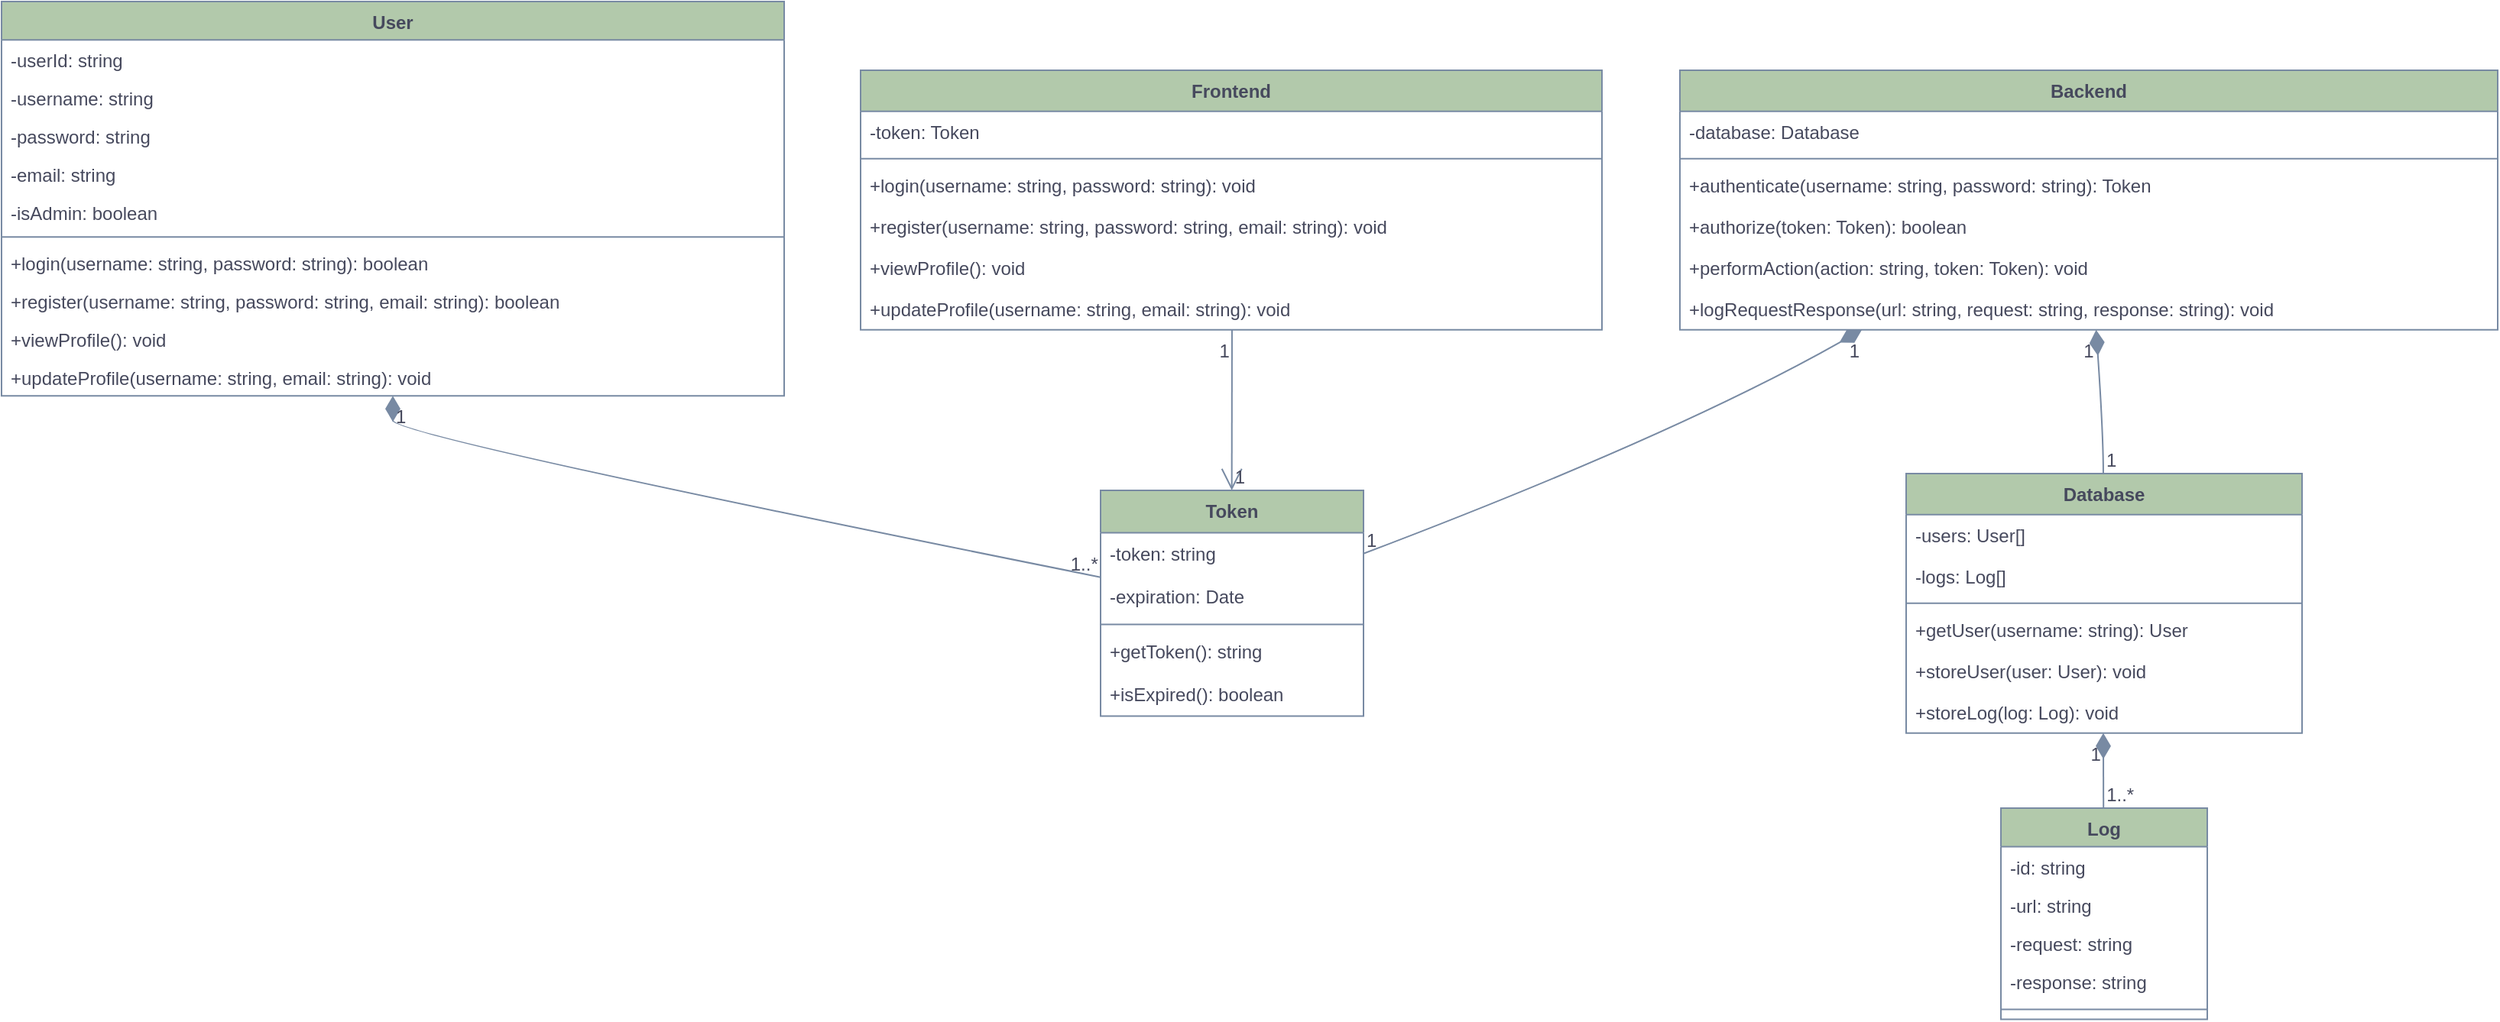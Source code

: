<mxfile version="24.2.2" type="github">
  <diagram id="C5RBs43oDa-KdzZeNtuy" name="Page-1">
    <mxGraphModel dx="1877" dy="557" grid="1" gridSize="10" guides="1" tooltips="1" connect="1" arrows="1" fold="1" page="1" pageScale="1" pageWidth="827" pageHeight="1169" math="0" shadow="0">
      <root>
        <mxCell id="WIyWlLk6GJQsqaUBKTNV-0" />
        <mxCell id="WIyWlLk6GJQsqaUBKTNV-1" parent="WIyWlLk6GJQsqaUBKTNV-0" />
        <mxCell id="RDx9U8Zktr910mlL7_Or-55" value="User" style="swimlane;fontStyle=1;align=center;verticalAlign=top;childLayout=stackLayout;horizontal=1;startSize=25.1;horizontalStack=0;resizeParent=1;resizeParentMax=0;resizeLast=0;collapsible=0;marginBottom=0;labelBackgroundColor=none;fillColor=#B2C9AB;strokeColor=#788AA3;fontColor=#46495D;" vertex="1" parent="WIyWlLk6GJQsqaUBKTNV-1">
          <mxGeometry x="-70" y="40" width="512" height="258.1" as="geometry" />
        </mxCell>
        <mxCell id="RDx9U8Zktr910mlL7_Or-56" value="-userId: string" style="text;strokeColor=none;fillColor=none;align=left;verticalAlign=top;spacingLeft=4;spacingRight=4;overflow=hidden;rotatable=0;points=[[0,0.5],[1,0.5]];portConstraint=eastwest;labelBackgroundColor=none;fontColor=#46495D;" vertex="1" parent="RDx9U8Zktr910mlL7_Or-55">
          <mxGeometry y="25.1" width="512" height="25" as="geometry" />
        </mxCell>
        <mxCell id="RDx9U8Zktr910mlL7_Or-57" value="-username: string" style="text;strokeColor=none;fillColor=none;align=left;verticalAlign=top;spacingLeft=4;spacingRight=4;overflow=hidden;rotatable=0;points=[[0,0.5],[1,0.5]];portConstraint=eastwest;labelBackgroundColor=none;fontColor=#46495D;" vertex="1" parent="RDx9U8Zktr910mlL7_Or-55">
          <mxGeometry y="50.1" width="512" height="25" as="geometry" />
        </mxCell>
        <mxCell id="RDx9U8Zktr910mlL7_Or-58" value="-password: string" style="text;strokeColor=none;fillColor=none;align=left;verticalAlign=top;spacingLeft=4;spacingRight=4;overflow=hidden;rotatable=0;points=[[0,0.5],[1,0.5]];portConstraint=eastwest;labelBackgroundColor=none;fontColor=#46495D;" vertex="1" parent="RDx9U8Zktr910mlL7_Or-55">
          <mxGeometry y="75.1" width="512" height="25" as="geometry" />
        </mxCell>
        <mxCell id="RDx9U8Zktr910mlL7_Or-59" value="-email: string" style="text;strokeColor=none;fillColor=none;align=left;verticalAlign=top;spacingLeft=4;spacingRight=4;overflow=hidden;rotatable=0;points=[[0,0.5],[1,0.5]];portConstraint=eastwest;labelBackgroundColor=none;fontColor=#46495D;" vertex="1" parent="RDx9U8Zktr910mlL7_Or-55">
          <mxGeometry y="100.1" width="512" height="25" as="geometry" />
        </mxCell>
        <mxCell id="RDx9U8Zktr910mlL7_Or-60" value="-isAdmin: boolean" style="text;strokeColor=none;fillColor=none;align=left;verticalAlign=top;spacingLeft=4;spacingRight=4;overflow=hidden;rotatable=0;points=[[0,0.5],[1,0.5]];portConstraint=eastwest;labelBackgroundColor=none;fontColor=#46495D;" vertex="1" parent="RDx9U8Zktr910mlL7_Or-55">
          <mxGeometry y="125.1" width="512" height="25" as="geometry" />
        </mxCell>
        <mxCell id="RDx9U8Zktr910mlL7_Or-61" style="line;strokeWidth=1;fillColor=none;align=left;verticalAlign=middle;spacingTop=-1;spacingLeft=3;spacingRight=3;rotatable=0;labelPosition=right;points=[];portConstraint=eastwest;strokeColor=#788AA3;labelBackgroundColor=none;fontColor=#46495D;" vertex="1" parent="RDx9U8Zktr910mlL7_Or-55">
          <mxGeometry y="150.1" width="512" height="8" as="geometry" />
        </mxCell>
        <mxCell id="RDx9U8Zktr910mlL7_Or-62" value="+login(username: string, password: string): boolean" style="text;strokeColor=none;fillColor=none;align=left;verticalAlign=top;spacingLeft=4;spacingRight=4;overflow=hidden;rotatable=0;points=[[0,0.5],[1,0.5]];portConstraint=eastwest;labelBackgroundColor=none;fontColor=#46495D;" vertex="1" parent="RDx9U8Zktr910mlL7_Or-55">
          <mxGeometry y="158.1" width="512" height="25" as="geometry" />
        </mxCell>
        <mxCell id="RDx9U8Zktr910mlL7_Or-63" value="+register(username: string, password: string, email: string): boolean" style="text;strokeColor=none;fillColor=none;align=left;verticalAlign=top;spacingLeft=4;spacingRight=4;overflow=hidden;rotatable=0;points=[[0,0.5],[1,0.5]];portConstraint=eastwest;labelBackgroundColor=none;fontColor=#46495D;" vertex="1" parent="RDx9U8Zktr910mlL7_Or-55">
          <mxGeometry y="183.1" width="512" height="25" as="geometry" />
        </mxCell>
        <mxCell id="RDx9U8Zktr910mlL7_Or-64" value="+viewProfile(): void" style="text;strokeColor=none;fillColor=none;align=left;verticalAlign=top;spacingLeft=4;spacingRight=4;overflow=hidden;rotatable=0;points=[[0,0.5],[1,0.5]];portConstraint=eastwest;labelBackgroundColor=none;fontColor=#46495D;" vertex="1" parent="RDx9U8Zktr910mlL7_Or-55">
          <mxGeometry y="208.1" width="512" height="25" as="geometry" />
        </mxCell>
        <mxCell id="RDx9U8Zktr910mlL7_Or-65" value="+updateProfile(username: string, email: string): void" style="text;strokeColor=none;fillColor=none;align=left;verticalAlign=top;spacingLeft=4;spacingRight=4;overflow=hidden;rotatable=0;points=[[0,0.5],[1,0.5]];portConstraint=eastwest;labelBackgroundColor=none;fontColor=#46495D;" vertex="1" parent="RDx9U8Zktr910mlL7_Or-55">
          <mxGeometry y="233.1" width="512" height="25" as="geometry" />
        </mxCell>
        <mxCell id="RDx9U8Zktr910mlL7_Or-66" value="Token" style="swimlane;fontStyle=1;align=center;verticalAlign=top;childLayout=stackLayout;horizontal=1;startSize=27.8;horizontalStack=0;resizeParent=1;resizeParentMax=0;resizeLast=0;collapsible=0;marginBottom=0;labelBackgroundColor=none;fillColor=#B2C9AB;strokeColor=#788AA3;fontColor=#46495D;" vertex="1" parent="WIyWlLk6GJQsqaUBKTNV-1">
          <mxGeometry x="649" y="360" width="172" height="147.8" as="geometry" />
        </mxCell>
        <mxCell id="RDx9U8Zktr910mlL7_Or-67" value="-token: string" style="text;strokeColor=none;fillColor=none;align=left;verticalAlign=top;spacingLeft=4;spacingRight=4;overflow=hidden;rotatable=0;points=[[0,0.5],[1,0.5]];portConstraint=eastwest;labelBackgroundColor=none;fontColor=#46495D;" vertex="1" parent="RDx9U8Zktr910mlL7_Or-66">
          <mxGeometry y="27.8" width="172" height="28" as="geometry" />
        </mxCell>
        <mxCell id="RDx9U8Zktr910mlL7_Or-68" value="-expiration: Date" style="text;strokeColor=none;fillColor=none;align=left;verticalAlign=top;spacingLeft=4;spacingRight=4;overflow=hidden;rotatable=0;points=[[0,0.5],[1,0.5]];portConstraint=eastwest;labelBackgroundColor=none;fontColor=#46495D;" vertex="1" parent="RDx9U8Zktr910mlL7_Or-66">
          <mxGeometry y="55.8" width="172" height="28" as="geometry" />
        </mxCell>
        <mxCell id="RDx9U8Zktr910mlL7_Or-69" style="line;strokeWidth=1;fillColor=none;align=left;verticalAlign=middle;spacingTop=-1;spacingLeft=3;spacingRight=3;rotatable=0;labelPosition=right;points=[];portConstraint=eastwest;strokeColor=#788AA3;labelBackgroundColor=none;fontColor=#46495D;" vertex="1" parent="RDx9U8Zktr910mlL7_Or-66">
          <mxGeometry y="83.8" width="172" height="8" as="geometry" />
        </mxCell>
        <mxCell id="RDx9U8Zktr910mlL7_Or-70" value="+getToken(): string" style="text;strokeColor=none;fillColor=none;align=left;verticalAlign=top;spacingLeft=4;spacingRight=4;overflow=hidden;rotatable=0;points=[[0,0.5],[1,0.5]];portConstraint=eastwest;labelBackgroundColor=none;fontColor=#46495D;" vertex="1" parent="RDx9U8Zktr910mlL7_Or-66">
          <mxGeometry y="91.8" width="172" height="28" as="geometry" />
        </mxCell>
        <mxCell id="RDx9U8Zktr910mlL7_Or-71" value="+isExpired(): boolean" style="text;strokeColor=none;fillColor=none;align=left;verticalAlign=top;spacingLeft=4;spacingRight=4;overflow=hidden;rotatable=0;points=[[0,0.5],[1,0.5]];portConstraint=eastwest;labelBackgroundColor=none;fontColor=#46495D;" vertex="1" parent="RDx9U8Zktr910mlL7_Or-66">
          <mxGeometry y="119.8" width="172" height="28" as="geometry" />
        </mxCell>
        <mxCell id="RDx9U8Zktr910mlL7_Or-72" value="Frontend" style="swimlane;fontStyle=1;align=center;verticalAlign=top;childLayout=stackLayout;horizontal=1;startSize=26.9;horizontalStack=0;resizeParent=1;resizeParentMax=0;resizeLast=0;collapsible=0;marginBottom=0;labelBackgroundColor=none;fillColor=#B2C9AB;strokeColor=#788AA3;fontColor=#46495D;" vertex="1" parent="WIyWlLk6GJQsqaUBKTNV-1">
          <mxGeometry x="492" y="85" width="485" height="169.9" as="geometry" />
        </mxCell>
        <mxCell id="RDx9U8Zktr910mlL7_Or-73" value="-token: Token" style="text;strokeColor=none;fillColor=none;align=left;verticalAlign=top;spacingLeft=4;spacingRight=4;overflow=hidden;rotatable=0;points=[[0,0.5],[1,0.5]];portConstraint=eastwest;labelBackgroundColor=none;fontColor=#46495D;" vertex="1" parent="RDx9U8Zktr910mlL7_Or-72">
          <mxGeometry y="26.9" width="485" height="27" as="geometry" />
        </mxCell>
        <mxCell id="RDx9U8Zktr910mlL7_Or-74" style="line;strokeWidth=1;fillColor=none;align=left;verticalAlign=middle;spacingTop=-1;spacingLeft=3;spacingRight=3;rotatable=0;labelPosition=right;points=[];portConstraint=eastwest;strokeColor=#788AA3;labelBackgroundColor=none;fontColor=#46495D;" vertex="1" parent="RDx9U8Zktr910mlL7_Or-72">
          <mxGeometry y="53.9" width="485" height="8" as="geometry" />
        </mxCell>
        <mxCell id="RDx9U8Zktr910mlL7_Or-75" value="+login(username: string, password: string): void" style="text;strokeColor=none;fillColor=none;align=left;verticalAlign=top;spacingLeft=4;spacingRight=4;overflow=hidden;rotatable=0;points=[[0,0.5],[1,0.5]];portConstraint=eastwest;labelBackgroundColor=none;fontColor=#46495D;" vertex="1" parent="RDx9U8Zktr910mlL7_Or-72">
          <mxGeometry y="61.9" width="485" height="27" as="geometry" />
        </mxCell>
        <mxCell id="RDx9U8Zktr910mlL7_Or-76" value="+register(username: string, password: string, email: string): void" style="text;strokeColor=none;fillColor=none;align=left;verticalAlign=top;spacingLeft=4;spacingRight=4;overflow=hidden;rotatable=0;points=[[0,0.5],[1,0.5]];portConstraint=eastwest;labelBackgroundColor=none;fontColor=#46495D;" vertex="1" parent="RDx9U8Zktr910mlL7_Or-72">
          <mxGeometry y="88.9" width="485" height="27" as="geometry" />
        </mxCell>
        <mxCell id="RDx9U8Zktr910mlL7_Or-77" value="+viewProfile(): void" style="text;strokeColor=none;fillColor=none;align=left;verticalAlign=top;spacingLeft=4;spacingRight=4;overflow=hidden;rotatable=0;points=[[0,0.5],[1,0.5]];portConstraint=eastwest;labelBackgroundColor=none;fontColor=#46495D;" vertex="1" parent="RDx9U8Zktr910mlL7_Or-72">
          <mxGeometry y="115.9" width="485" height="27" as="geometry" />
        </mxCell>
        <mxCell id="RDx9U8Zktr910mlL7_Or-78" value="+updateProfile(username: string, email: string): void" style="text;strokeColor=none;fillColor=none;align=left;verticalAlign=top;spacingLeft=4;spacingRight=4;overflow=hidden;rotatable=0;points=[[0,0.5],[1,0.5]];portConstraint=eastwest;labelBackgroundColor=none;fontColor=#46495D;" vertex="1" parent="RDx9U8Zktr910mlL7_Or-72">
          <mxGeometry y="142.9" width="485" height="27" as="geometry" />
        </mxCell>
        <mxCell id="RDx9U8Zktr910mlL7_Or-79" value="Backend" style="swimlane;fontStyle=1;align=center;verticalAlign=top;childLayout=stackLayout;horizontal=1;startSize=26.9;horizontalStack=0;resizeParent=1;resizeParentMax=0;resizeLast=0;collapsible=0;marginBottom=0;labelBackgroundColor=none;fillColor=#B2C9AB;strokeColor=#788AA3;fontColor=#46495D;" vertex="1" parent="WIyWlLk6GJQsqaUBKTNV-1">
          <mxGeometry x="1028" y="85" width="535" height="169.9" as="geometry" />
        </mxCell>
        <mxCell id="RDx9U8Zktr910mlL7_Or-80" value="-database: Database" style="text;strokeColor=none;fillColor=none;align=left;verticalAlign=top;spacingLeft=4;spacingRight=4;overflow=hidden;rotatable=0;points=[[0,0.5],[1,0.5]];portConstraint=eastwest;labelBackgroundColor=none;fontColor=#46495D;" vertex="1" parent="RDx9U8Zktr910mlL7_Or-79">
          <mxGeometry y="26.9" width="535" height="27" as="geometry" />
        </mxCell>
        <mxCell id="RDx9U8Zktr910mlL7_Or-81" style="line;strokeWidth=1;fillColor=none;align=left;verticalAlign=middle;spacingTop=-1;spacingLeft=3;spacingRight=3;rotatable=0;labelPosition=right;points=[];portConstraint=eastwest;strokeColor=#788AA3;labelBackgroundColor=none;fontColor=#46495D;" vertex="1" parent="RDx9U8Zktr910mlL7_Or-79">
          <mxGeometry y="53.9" width="535" height="8" as="geometry" />
        </mxCell>
        <mxCell id="RDx9U8Zktr910mlL7_Or-82" value="+authenticate(username: string, password: string): Token" style="text;strokeColor=none;fillColor=none;align=left;verticalAlign=top;spacingLeft=4;spacingRight=4;overflow=hidden;rotatable=0;points=[[0,0.5],[1,0.5]];portConstraint=eastwest;labelBackgroundColor=none;fontColor=#46495D;" vertex="1" parent="RDx9U8Zktr910mlL7_Or-79">
          <mxGeometry y="61.9" width="535" height="27" as="geometry" />
        </mxCell>
        <mxCell id="RDx9U8Zktr910mlL7_Or-83" value="+authorize(token: Token): boolean" style="text;strokeColor=none;fillColor=none;align=left;verticalAlign=top;spacingLeft=4;spacingRight=4;overflow=hidden;rotatable=0;points=[[0,0.5],[1,0.5]];portConstraint=eastwest;labelBackgroundColor=none;fontColor=#46495D;" vertex="1" parent="RDx9U8Zktr910mlL7_Or-79">
          <mxGeometry y="88.9" width="535" height="27" as="geometry" />
        </mxCell>
        <mxCell id="RDx9U8Zktr910mlL7_Or-84" value="+performAction(action: string, token: Token): void" style="text;strokeColor=none;fillColor=none;align=left;verticalAlign=top;spacingLeft=4;spacingRight=4;overflow=hidden;rotatable=0;points=[[0,0.5],[1,0.5]];portConstraint=eastwest;labelBackgroundColor=none;fontColor=#46495D;" vertex="1" parent="RDx9U8Zktr910mlL7_Or-79">
          <mxGeometry y="115.9" width="535" height="27" as="geometry" />
        </mxCell>
        <mxCell id="RDx9U8Zktr910mlL7_Or-85" value="+logRequestResponse(url: string, request: string, response: string): void" style="text;strokeColor=none;fillColor=none;align=left;verticalAlign=top;spacingLeft=4;spacingRight=4;overflow=hidden;rotatable=0;points=[[0,0.5],[1,0.5]];portConstraint=eastwest;labelBackgroundColor=none;fontColor=#46495D;" vertex="1" parent="RDx9U8Zktr910mlL7_Or-79">
          <mxGeometry y="142.9" width="535" height="27" as="geometry" />
        </mxCell>
        <mxCell id="RDx9U8Zktr910mlL7_Or-86" value="Database" style="swimlane;fontStyle=1;align=center;verticalAlign=top;childLayout=stackLayout;horizontal=1;startSize=26.9;horizontalStack=0;resizeParent=1;resizeParentMax=0;resizeLast=0;collapsible=0;marginBottom=0;labelBackgroundColor=none;fillColor=#B2C9AB;strokeColor=#788AA3;fontColor=#46495D;" vertex="1" parent="WIyWlLk6GJQsqaUBKTNV-1">
          <mxGeometry x="1176" y="349" width="259" height="169.9" as="geometry" />
        </mxCell>
        <mxCell id="RDx9U8Zktr910mlL7_Or-87" value="-users: User[]" style="text;strokeColor=none;fillColor=none;align=left;verticalAlign=top;spacingLeft=4;spacingRight=4;overflow=hidden;rotatable=0;points=[[0,0.5],[1,0.5]];portConstraint=eastwest;labelBackgroundColor=none;fontColor=#46495D;" vertex="1" parent="RDx9U8Zktr910mlL7_Or-86">
          <mxGeometry y="26.9" width="259" height="27" as="geometry" />
        </mxCell>
        <mxCell id="RDx9U8Zktr910mlL7_Or-88" value="-logs: Log[]" style="text;strokeColor=none;fillColor=none;align=left;verticalAlign=top;spacingLeft=4;spacingRight=4;overflow=hidden;rotatable=0;points=[[0,0.5],[1,0.5]];portConstraint=eastwest;labelBackgroundColor=none;fontColor=#46495D;" vertex="1" parent="RDx9U8Zktr910mlL7_Or-86">
          <mxGeometry y="53.9" width="259" height="27" as="geometry" />
        </mxCell>
        <mxCell id="RDx9U8Zktr910mlL7_Or-89" style="line;strokeWidth=1;fillColor=none;align=left;verticalAlign=middle;spacingTop=-1;spacingLeft=3;spacingRight=3;rotatable=0;labelPosition=right;points=[];portConstraint=eastwest;strokeColor=#788AA3;labelBackgroundColor=none;fontColor=#46495D;" vertex="1" parent="RDx9U8Zktr910mlL7_Or-86">
          <mxGeometry y="80.9" width="259" height="8" as="geometry" />
        </mxCell>
        <mxCell id="RDx9U8Zktr910mlL7_Or-90" value="+getUser(username: string): User" style="text;strokeColor=none;fillColor=none;align=left;verticalAlign=top;spacingLeft=4;spacingRight=4;overflow=hidden;rotatable=0;points=[[0,0.5],[1,0.5]];portConstraint=eastwest;labelBackgroundColor=none;fontColor=#46495D;" vertex="1" parent="RDx9U8Zktr910mlL7_Or-86">
          <mxGeometry y="88.9" width="259" height="27" as="geometry" />
        </mxCell>
        <mxCell id="RDx9U8Zktr910mlL7_Or-91" value="+storeUser(user: User): void" style="text;strokeColor=none;fillColor=none;align=left;verticalAlign=top;spacingLeft=4;spacingRight=4;overflow=hidden;rotatable=0;points=[[0,0.5],[1,0.5]];portConstraint=eastwest;labelBackgroundColor=none;fontColor=#46495D;" vertex="1" parent="RDx9U8Zktr910mlL7_Or-86">
          <mxGeometry y="115.9" width="259" height="27" as="geometry" />
        </mxCell>
        <mxCell id="RDx9U8Zktr910mlL7_Or-92" value="+storeLog(log: Log): void" style="text;strokeColor=none;fillColor=none;align=left;verticalAlign=top;spacingLeft=4;spacingRight=4;overflow=hidden;rotatable=0;points=[[0,0.5],[1,0.5]];portConstraint=eastwest;labelBackgroundColor=none;fontColor=#46495D;" vertex="1" parent="RDx9U8Zktr910mlL7_Or-86">
          <mxGeometry y="142.9" width="259" height="27" as="geometry" />
        </mxCell>
        <mxCell id="RDx9U8Zktr910mlL7_Or-93" value="Log" style="swimlane;fontStyle=1;align=center;verticalAlign=top;childLayout=stackLayout;horizontal=1;startSize=25.273;horizontalStack=0;resizeParent=1;resizeParentMax=0;resizeLast=0;collapsible=0;marginBottom=0;labelBackgroundColor=none;fillColor=#B2C9AB;strokeColor=#788AA3;fontColor=#46495D;" vertex="1" parent="WIyWlLk6GJQsqaUBKTNV-1">
          <mxGeometry x="1238" y="568" width="135" height="138.273" as="geometry" />
        </mxCell>
        <mxCell id="RDx9U8Zktr910mlL7_Or-94" value="-id: string" style="text;strokeColor=none;fillColor=none;align=left;verticalAlign=top;spacingLeft=4;spacingRight=4;overflow=hidden;rotatable=0;points=[[0,0.5],[1,0.5]];portConstraint=eastwest;labelBackgroundColor=none;fontColor=#46495D;" vertex="1" parent="RDx9U8Zktr910mlL7_Or-93">
          <mxGeometry y="25.273" width="135" height="25" as="geometry" />
        </mxCell>
        <mxCell id="RDx9U8Zktr910mlL7_Or-95" value="-url: string" style="text;strokeColor=none;fillColor=none;align=left;verticalAlign=top;spacingLeft=4;spacingRight=4;overflow=hidden;rotatable=0;points=[[0,0.5],[1,0.5]];portConstraint=eastwest;labelBackgroundColor=none;fontColor=#46495D;" vertex="1" parent="RDx9U8Zktr910mlL7_Or-93">
          <mxGeometry y="50.273" width="135" height="25" as="geometry" />
        </mxCell>
        <mxCell id="RDx9U8Zktr910mlL7_Or-96" value="-request: string" style="text;strokeColor=none;fillColor=none;align=left;verticalAlign=top;spacingLeft=4;spacingRight=4;overflow=hidden;rotatable=0;points=[[0,0.5],[1,0.5]];portConstraint=eastwest;labelBackgroundColor=none;fontColor=#46495D;" vertex="1" parent="RDx9U8Zktr910mlL7_Or-93">
          <mxGeometry y="75.273" width="135" height="25" as="geometry" />
        </mxCell>
        <mxCell id="RDx9U8Zktr910mlL7_Or-97" value="-response: string" style="text;strokeColor=none;fillColor=none;align=left;verticalAlign=top;spacingLeft=4;spacingRight=4;overflow=hidden;rotatable=0;points=[[0,0.5],[1,0.5]];portConstraint=eastwest;labelBackgroundColor=none;fontColor=#46495D;" vertex="1" parent="RDx9U8Zktr910mlL7_Or-93">
          <mxGeometry y="100.273" width="135" height="25" as="geometry" />
        </mxCell>
        <mxCell id="RDx9U8Zktr910mlL7_Or-98" style="line;strokeWidth=1;fillColor=none;align=left;verticalAlign=middle;spacingTop=-1;spacingLeft=3;spacingRight=3;rotatable=0;labelPosition=right;points=[];portConstraint=eastwest;strokeColor=#788AA3;labelBackgroundColor=none;fontColor=#46495D;" vertex="1" parent="RDx9U8Zktr910mlL7_Or-93">
          <mxGeometry y="125.273" width="135" height="13" as="geometry" />
        </mxCell>
        <mxCell id="RDx9U8Zktr910mlL7_Or-99" value="" style="curved=1;startArrow=diamondThin;startSize=14;startFill=1;endArrow=none;exitX=0.5;exitY=1;entryX=-0.002;entryY=0.384;rounded=0;labelBackgroundColor=none;strokeColor=#788AA3;fontColor=default;" edge="1" parent="WIyWlLk6GJQsqaUBKTNV-1" source="RDx9U8Zktr910mlL7_Or-55" target="RDx9U8Zktr910mlL7_Or-66">
          <mxGeometry relative="1" as="geometry">
            <Array as="points">
              <mxPoint x="186" y="324" />
            </Array>
          </mxGeometry>
        </mxCell>
        <mxCell id="RDx9U8Zktr910mlL7_Or-100" value="1" style="edgeLabel;resizable=0;labelBackgroundColor=none;fontSize=12;align=left;verticalAlign=top;fontColor=#46495D;" vertex="1" parent="RDx9U8Zktr910mlL7_Or-99">
          <mxGeometry x="-1" relative="1" as="geometry" />
        </mxCell>
        <mxCell id="RDx9U8Zktr910mlL7_Or-101" value="1..*" style="edgeLabel;resizable=0;labelBackgroundColor=none;fontSize=12;align=right;verticalAlign=bottom;fontColor=#46495D;" vertex="1" parent="RDx9U8Zktr910mlL7_Or-99">
          <mxGeometry x="1" relative="1" as="geometry" />
        </mxCell>
        <mxCell id="RDx9U8Zktr910mlL7_Or-102" value="" style="curved=1;startArrow=none;endArrow=open;endSize=12;exitX=0.501;exitY=1.001;entryX=0.499;entryY=0.001;rounded=0;labelBackgroundColor=none;strokeColor=#788AA3;fontColor=default;" edge="1" parent="WIyWlLk6GJQsqaUBKTNV-1" source="RDx9U8Zktr910mlL7_Or-72" target="RDx9U8Zktr910mlL7_Or-66">
          <mxGeometry relative="1" as="geometry">
            <Array as="points" />
          </mxGeometry>
        </mxCell>
        <mxCell id="RDx9U8Zktr910mlL7_Or-103" value="1" style="edgeLabel;resizable=0;labelBackgroundColor=none;fontSize=12;align=right;verticalAlign=top;fontColor=#46495D;" vertex="1" parent="RDx9U8Zktr910mlL7_Or-102">
          <mxGeometry x="-1" relative="1" as="geometry" />
        </mxCell>
        <mxCell id="RDx9U8Zktr910mlL7_Or-104" value="1" style="edgeLabel;resizable=0;labelBackgroundColor=none;fontSize=12;align=left;verticalAlign=bottom;fontColor=#46495D;" vertex="1" parent="RDx9U8Zktr910mlL7_Or-102">
          <mxGeometry x="1" relative="1" as="geometry" />
        </mxCell>
        <mxCell id="RDx9U8Zktr910mlL7_Or-105" value="" style="curved=1;startArrow=diamondThin;startSize=14;startFill=1;endArrow=none;exitX=0.222;exitY=1.001;entryX=1.0;entryY=0.28;rounded=0;labelBackgroundColor=none;strokeColor=#788AA3;fontColor=default;" edge="1" parent="WIyWlLk6GJQsqaUBKTNV-1" source="RDx9U8Zktr910mlL7_Or-79" target="RDx9U8Zktr910mlL7_Or-66">
          <mxGeometry relative="1" as="geometry">
            <Array as="points">
              <mxPoint x="1025" y="324" />
            </Array>
          </mxGeometry>
        </mxCell>
        <mxCell id="RDx9U8Zktr910mlL7_Or-106" value="1" style="edgeLabel;resizable=0;labelBackgroundColor=none;fontSize=12;align=right;verticalAlign=top;fontColor=#46495D;" vertex="1" parent="RDx9U8Zktr910mlL7_Or-105">
          <mxGeometry x="-1" relative="1" as="geometry" />
        </mxCell>
        <mxCell id="RDx9U8Zktr910mlL7_Or-107" value="1" style="edgeLabel;resizable=0;labelBackgroundColor=none;fontSize=12;align=left;verticalAlign=bottom;fontColor=#46495D;" vertex="1" parent="RDx9U8Zktr910mlL7_Or-105">
          <mxGeometry x="1" relative="1" as="geometry" />
        </mxCell>
        <mxCell id="RDx9U8Zktr910mlL7_Or-108" value="" style="curved=1;startArrow=diamondThin;startSize=14;startFill=1;endArrow=none;exitX=0.509;exitY=1.001;entryX=0.498;entryY=0;rounded=0;labelBackgroundColor=none;strokeColor=#788AA3;fontColor=default;" edge="1" parent="WIyWlLk6GJQsqaUBKTNV-1" source="RDx9U8Zktr910mlL7_Or-79" target="RDx9U8Zktr910mlL7_Or-86">
          <mxGeometry relative="1" as="geometry">
            <Array as="points">
              <mxPoint x="1305" y="324" />
            </Array>
          </mxGeometry>
        </mxCell>
        <mxCell id="RDx9U8Zktr910mlL7_Or-109" value="1" style="edgeLabel;resizable=0;labelBackgroundColor=none;fontSize=12;align=right;verticalAlign=top;fontColor=#46495D;" vertex="1" parent="RDx9U8Zktr910mlL7_Or-108">
          <mxGeometry x="-1" relative="1" as="geometry" />
        </mxCell>
        <mxCell id="RDx9U8Zktr910mlL7_Or-110" value="1" style="edgeLabel;resizable=0;labelBackgroundColor=none;fontSize=12;align=left;verticalAlign=bottom;fontColor=#46495D;" vertex="1" parent="RDx9U8Zktr910mlL7_Or-108">
          <mxGeometry x="1" relative="1" as="geometry" />
        </mxCell>
        <mxCell id="RDx9U8Zktr910mlL7_Or-111" value="" style="curved=1;startArrow=diamondThin;startSize=14;startFill=1;endArrow=none;exitX=0.498;exitY=1.002;entryX=0.497;entryY=0.003;rounded=0;labelBackgroundColor=none;strokeColor=#788AA3;fontColor=default;" edge="1" parent="WIyWlLk6GJQsqaUBKTNV-1" source="RDx9U8Zktr910mlL7_Or-86" target="RDx9U8Zktr910mlL7_Or-93">
          <mxGeometry relative="1" as="geometry">
            <Array as="points" />
          </mxGeometry>
        </mxCell>
        <mxCell id="RDx9U8Zktr910mlL7_Or-112" value="1" style="edgeLabel;resizable=0;labelBackgroundColor=none;fontSize=12;align=right;verticalAlign=top;fontColor=#46495D;" vertex="1" parent="RDx9U8Zktr910mlL7_Or-111">
          <mxGeometry x="-1" relative="1" as="geometry" />
        </mxCell>
        <mxCell id="RDx9U8Zktr910mlL7_Or-113" value="1..*" style="edgeLabel;resizable=0;labelBackgroundColor=none;fontSize=12;align=left;verticalAlign=bottom;fontColor=#46495D;" vertex="1" parent="RDx9U8Zktr910mlL7_Or-111">
          <mxGeometry x="1" relative="1" as="geometry" />
        </mxCell>
      </root>
    </mxGraphModel>
  </diagram>
</mxfile>
